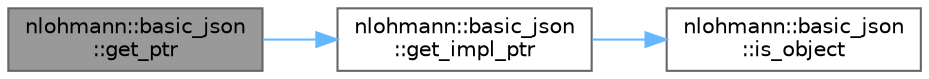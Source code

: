 digraph "nlohmann::basic_json::get_ptr"
{
 // LATEX_PDF_SIZE
  bgcolor="transparent";
  edge [fontname=Helvetica,fontsize=10,labelfontname=Helvetica,labelfontsize=10];
  node [fontname=Helvetica,fontsize=10,shape=box,height=0.2,width=0.4];
  rankdir="LR";
  Node1 [label="nlohmann::basic_json\l::get_ptr",height=0.2,width=0.4,color="gray40", fillcolor="grey60", style="filled", fontcolor="black",tooltip="get a pointer value (implicit)"];
  Node1 -> Node2 [color="steelblue1",style="solid"];
  Node2 [label="nlohmann::basic_json\l::get_impl_ptr",height=0.2,width=0.4,color="grey40", fillcolor="white", style="filled",URL="$a01659.html#a1b392df4dc99d75751dcd542a8b745ec",tooltip="get a pointer to the value (object)"];
  Node2 -> Node3 [color="steelblue1",style="solid"];
  Node3 [label="nlohmann::basic_json\l::is_object",height=0.2,width=0.4,color="grey40", fillcolor="white", style="filled",URL="$a01659.html#a57e8411a770a6263d6d8f2116c37f3aa",tooltip="return whether value is an object"];
}
